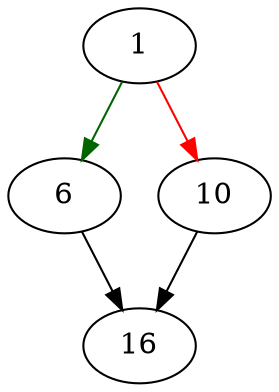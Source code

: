 strict digraph "sqlite3VdbeSerialTypeLen" {
	// Node definitions.
	1 [entry=true];
	6;
	10;
	16;

	// Edge definitions.
	1 -> 6 [
		color=darkgreen
		cond=true
	];
	1 -> 10 [
		color=red
		cond=false
	];
	6 -> 16;
	10 -> 16;
}